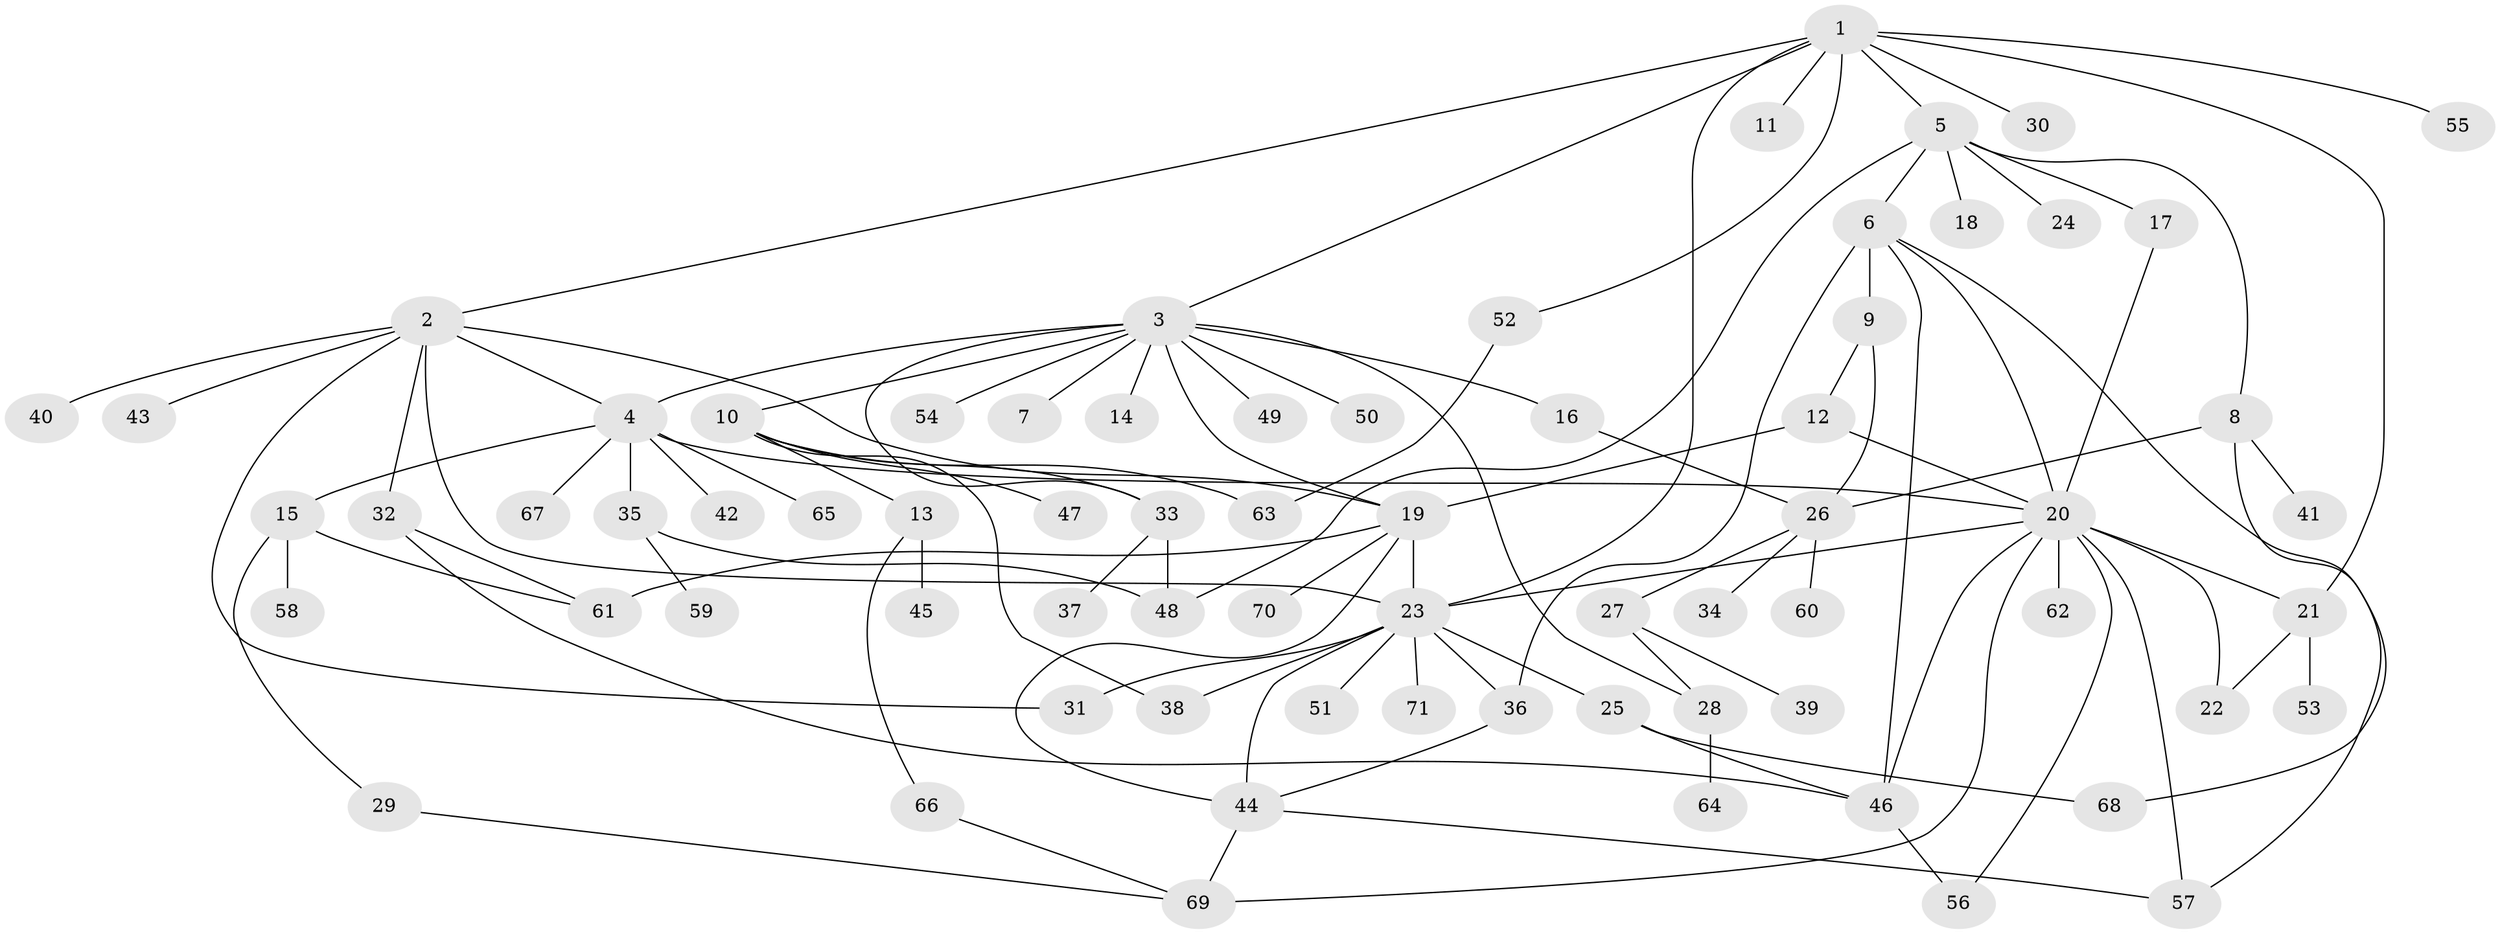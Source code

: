 // coarse degree distribution, {6: 0.09523809523809523, 1: 0.7142857142857143, 3: 0.07142857142857142, 2: 0.07142857142857142, 7: 0.023809523809523808, 24: 0.023809523809523808}
// Generated by graph-tools (version 1.1) at 2025/50/03/04/25 21:50:22]
// undirected, 71 vertices, 105 edges
graph export_dot {
graph [start="1"]
  node [color=gray90,style=filled];
  1;
  2;
  3;
  4;
  5;
  6;
  7;
  8;
  9;
  10;
  11;
  12;
  13;
  14;
  15;
  16;
  17;
  18;
  19;
  20;
  21;
  22;
  23;
  24;
  25;
  26;
  27;
  28;
  29;
  30;
  31;
  32;
  33;
  34;
  35;
  36;
  37;
  38;
  39;
  40;
  41;
  42;
  43;
  44;
  45;
  46;
  47;
  48;
  49;
  50;
  51;
  52;
  53;
  54;
  55;
  56;
  57;
  58;
  59;
  60;
  61;
  62;
  63;
  64;
  65;
  66;
  67;
  68;
  69;
  70;
  71;
  1 -- 2;
  1 -- 3;
  1 -- 5;
  1 -- 11;
  1 -- 21;
  1 -- 23;
  1 -- 30;
  1 -- 52;
  1 -- 55;
  2 -- 4;
  2 -- 19;
  2 -- 23;
  2 -- 31;
  2 -- 32;
  2 -- 40;
  2 -- 43;
  3 -- 4;
  3 -- 7;
  3 -- 10;
  3 -- 14;
  3 -- 16;
  3 -- 19;
  3 -- 28;
  3 -- 33;
  3 -- 49;
  3 -- 50;
  3 -- 54;
  4 -- 15;
  4 -- 20;
  4 -- 35;
  4 -- 42;
  4 -- 65;
  4 -- 67;
  5 -- 6;
  5 -- 8;
  5 -- 17;
  5 -- 18;
  5 -- 24;
  5 -- 48;
  6 -- 9;
  6 -- 20;
  6 -- 36;
  6 -- 46;
  6 -- 57;
  8 -- 26;
  8 -- 41;
  8 -- 68;
  9 -- 12;
  9 -- 26;
  10 -- 13;
  10 -- 33;
  10 -- 38;
  10 -- 47;
  10 -- 63;
  12 -- 19;
  12 -- 20;
  13 -- 45;
  13 -- 66;
  15 -- 29;
  15 -- 58;
  15 -- 61;
  16 -- 26;
  17 -- 20;
  19 -- 23;
  19 -- 44;
  19 -- 61;
  19 -- 70;
  20 -- 21;
  20 -- 22;
  20 -- 23;
  20 -- 46;
  20 -- 56;
  20 -- 57;
  20 -- 62;
  20 -- 69;
  21 -- 22;
  21 -- 53;
  23 -- 25;
  23 -- 31;
  23 -- 36;
  23 -- 38;
  23 -- 44;
  23 -- 51;
  23 -- 71;
  25 -- 46;
  25 -- 68;
  26 -- 27;
  26 -- 34;
  26 -- 60;
  27 -- 28;
  27 -- 39;
  28 -- 64;
  29 -- 69;
  32 -- 46;
  32 -- 61;
  33 -- 37;
  33 -- 48;
  35 -- 48;
  35 -- 59;
  36 -- 44;
  44 -- 57;
  44 -- 69;
  46 -- 56;
  52 -- 63;
  66 -- 69;
}
